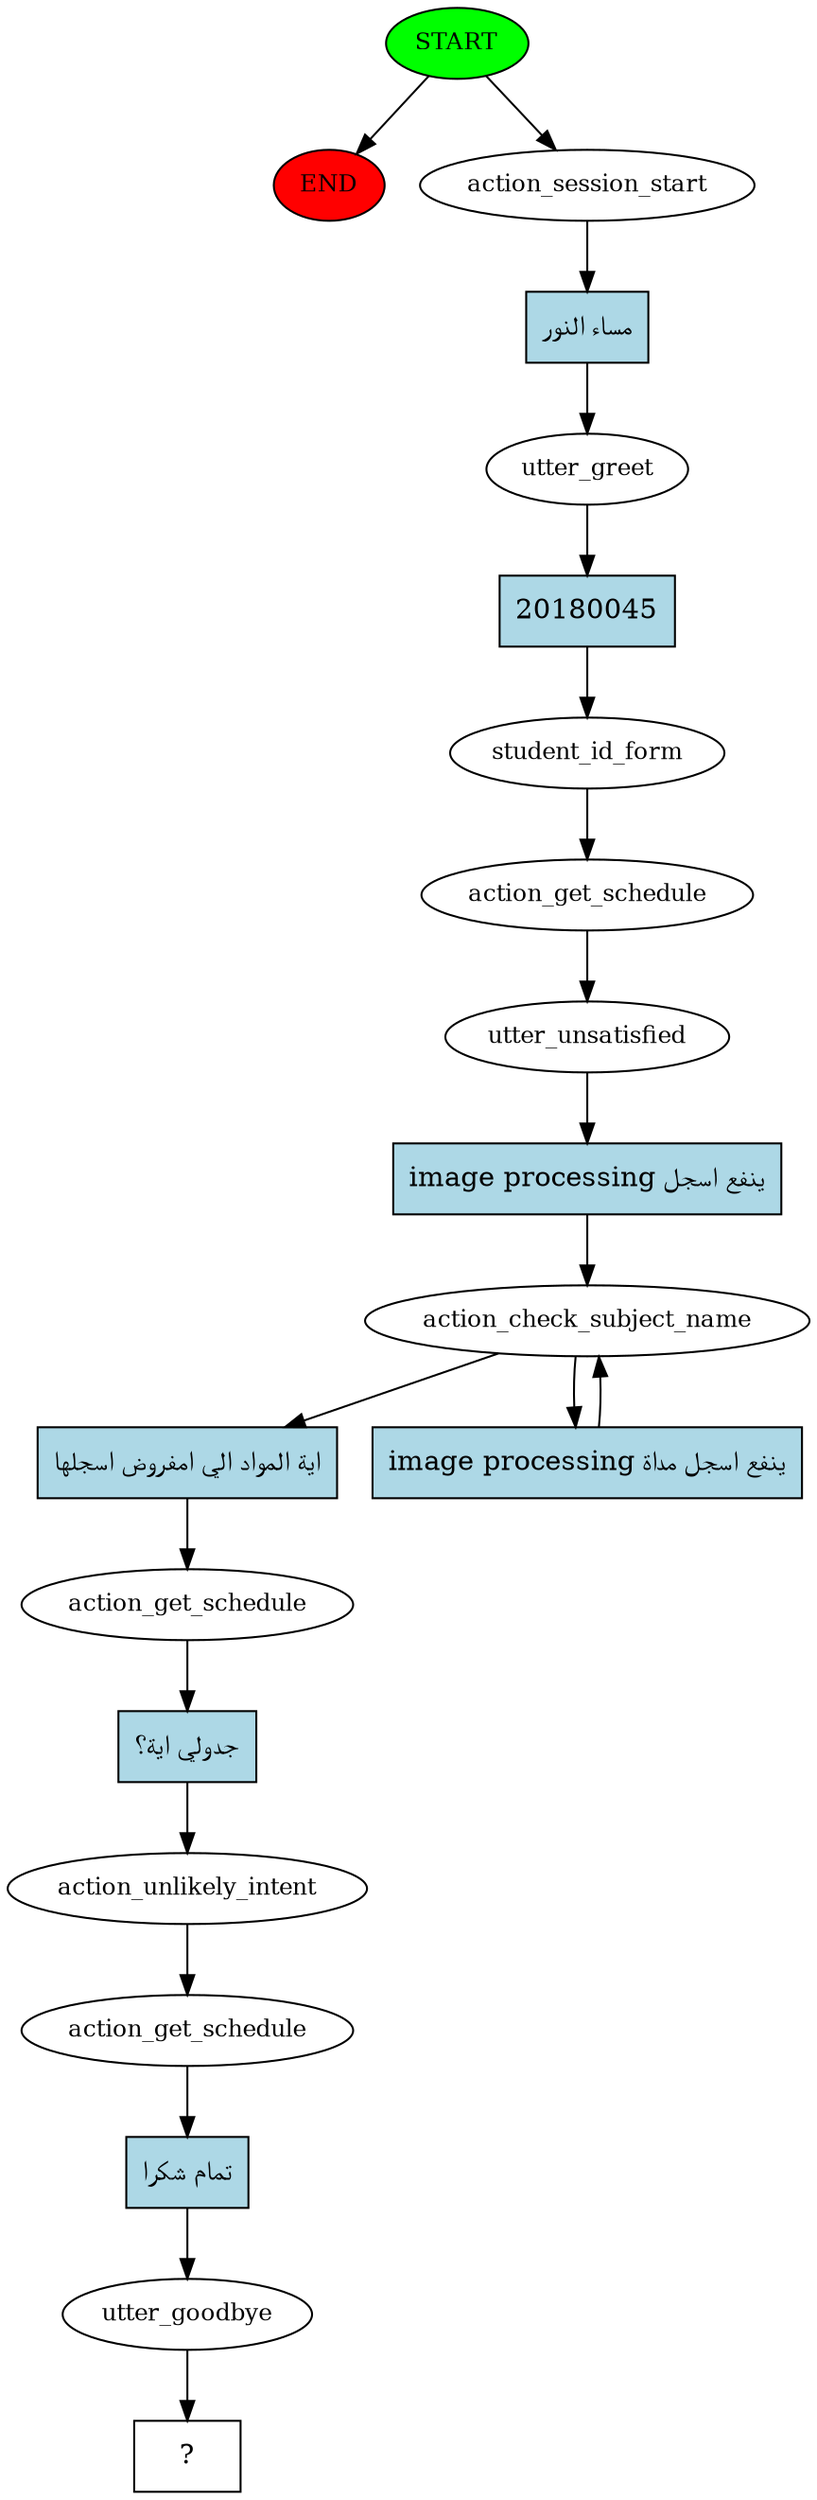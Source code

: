 digraph  {
0 [class="start active", fillcolor=green, fontsize=12, label=START, style=filled];
"-1" [class=end, fillcolor=red, fontsize=12, label=END, style=filled];
1 [class=active, fontsize=12, label=action_session_start];
2 [class=active, fontsize=12, label=utter_greet];
3 [class=active, fontsize=12, label=student_id_form];
4 [class=active, fontsize=12, label=action_get_schedule];
5 [class=active, fontsize=12, label=utter_unsatisfied];
6 [class=active, fontsize=12, label=action_check_subject_name];
8 [class=active, fontsize=12, label=action_get_schedule];
9 [class=active, fontsize=12, label=action_unlikely_intent];
10 [class=active, fontsize=12, label=action_get_schedule];
11 [class=active, fontsize=12, label=utter_goodbye];
12 [class="intent dashed active", label="  ?  ", shape=rect];
13 [class="intent active", fillcolor=lightblue, label="مساء النور", shape=rect, style=filled];
14 [class="intent active", fillcolor=lightblue, label=20180045, shape=rect, style=filled];
15 [class="intent active", fillcolor=lightblue, label="ينفع اسجل image processing", shape=rect, style=filled];
16 [class="intent active", fillcolor=lightblue, label="اية المواد الي امفروض اسجلها", shape=rect, style=filled];
17 [class="intent active", fillcolor=lightblue, label="ينفع اسجل مداة image processing", shape=rect, style=filled];
18 [class="intent active", fillcolor=lightblue, label="جدولي اية؟", shape=rect, style=filled];
19 [class="intent active", fillcolor=lightblue, label="تمام شكرا", shape=rect, style=filled];
0 -> "-1"  [class="", key=NONE, label=""];
0 -> 1  [class=active, key=NONE, label=""];
1 -> 13  [class=active, key=0];
2 -> 14  [class=active, key=0];
3 -> 4  [class=active, key=NONE, label=""];
4 -> 5  [class=active, key=NONE, label=""];
5 -> 15  [class=active, key=0];
6 -> 16  [class=active, key=0];
6 -> 17  [class=active, key=0];
8 -> 18  [class=active, key=0];
9 -> 10  [class=active, key=NONE, label=""];
10 -> 19  [class=active, key=0];
11 -> 12  [class=active, key=NONE, label=""];
13 -> 2  [class=active, key=0];
14 -> 3  [class=active, key=0];
15 -> 6  [class=active, key=0];
16 -> 8  [class=active, key=0];
17 -> 6  [class=active, key=0];
18 -> 9  [class=active, key=0];
19 -> 11  [class=active, key=0];
}
